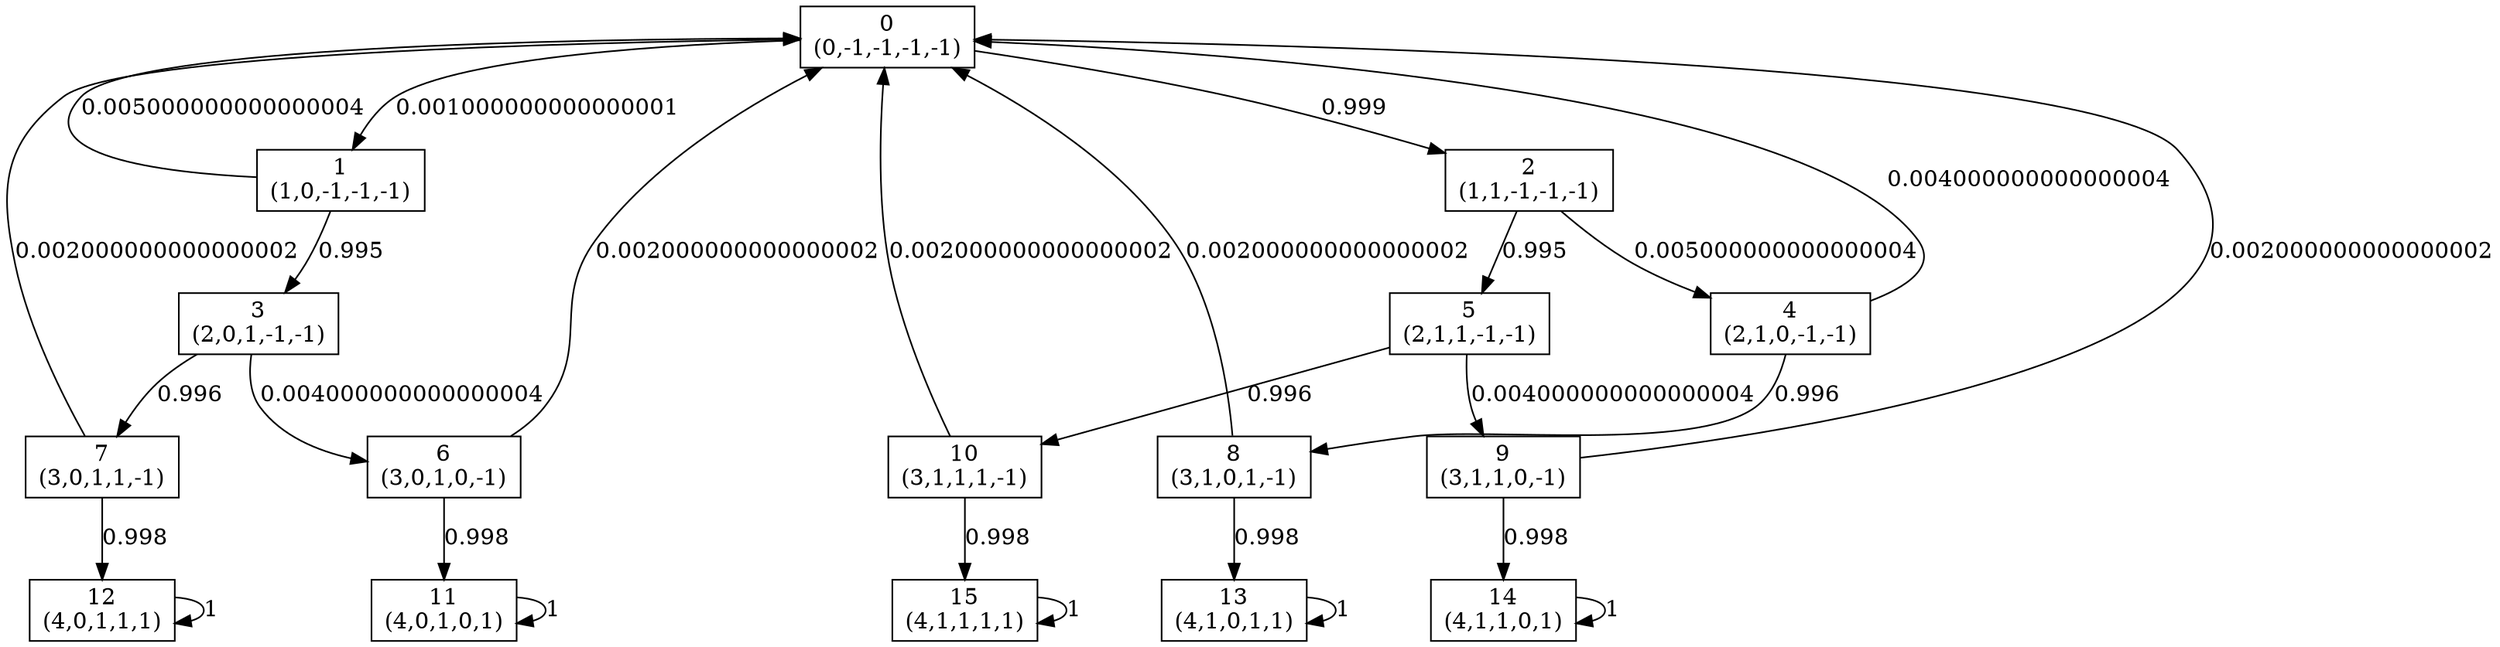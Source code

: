 digraph P {
node [shape=box];
0 -> 1 [ label="0.001000000000000001" ];
0 -> 2 [ label="0.999" ];
1 -> 0 [ label="0.005000000000000004" ];
1 -> 3 [ label="0.995" ];
2 -> 4 [ label="0.005000000000000004" ];
2 -> 5 [ label="0.995" ];
3 -> 6 [ label="0.004000000000000004" ];
3 -> 7 [ label="0.996" ];
4 -> 0 [ label="0.004000000000000004" ];
4 -> 8 [ label="0.996" ];
5 -> 9 [ label="0.004000000000000004" ];
5 -> 10 [ label="0.996" ];
6 -> 0 [ label="0.002000000000000002" ];
6 -> 11 [ label="0.998" ];
7 -> 0 [ label="0.002000000000000002" ];
7 -> 12 [ label="0.998" ];
8 -> 0 [ label="0.002000000000000002" ];
8 -> 13 [ label="0.998" ];
9 -> 0 [ label="0.002000000000000002" ];
9 -> 14 [ label="0.998" ];
10 -> 0 [ label="0.002000000000000002" ];
10 -> 15 [ label="0.998" ];
11 -> 11 [ label="1" ];
12 -> 12 [ label="1" ];
13 -> 13 [ label="1" ];
14 -> 14 [ label="1" ];
15 -> 15 [ label="1" ];
0 [label="0\n(0,-1,-1,-1,-1)"];
1 [label="1\n(1,0,-1,-1,-1)"];
2 [label="2\n(1,1,-1,-1,-1)"];
3 [label="3\n(2,0,1,-1,-1)"];
4 [label="4\n(2,1,0,-1,-1)"];
5 [label="5\n(2,1,1,-1,-1)"];
6 [label="6\n(3,0,1,0,-1)"];
7 [label="7\n(3,0,1,1,-1)"];
8 [label="8\n(3,1,0,1,-1)"];
9 [label="9\n(3,1,1,0,-1)"];
10 [label="10\n(3,1,1,1,-1)"];
11 [label="11\n(4,0,1,0,1)"];
12 [label="12\n(4,0,1,1,1)"];
13 [label="13\n(4,1,0,1,1)"];
14 [label="14\n(4,1,1,0,1)"];
15 [label="15\n(4,1,1,1,1)"];
}

